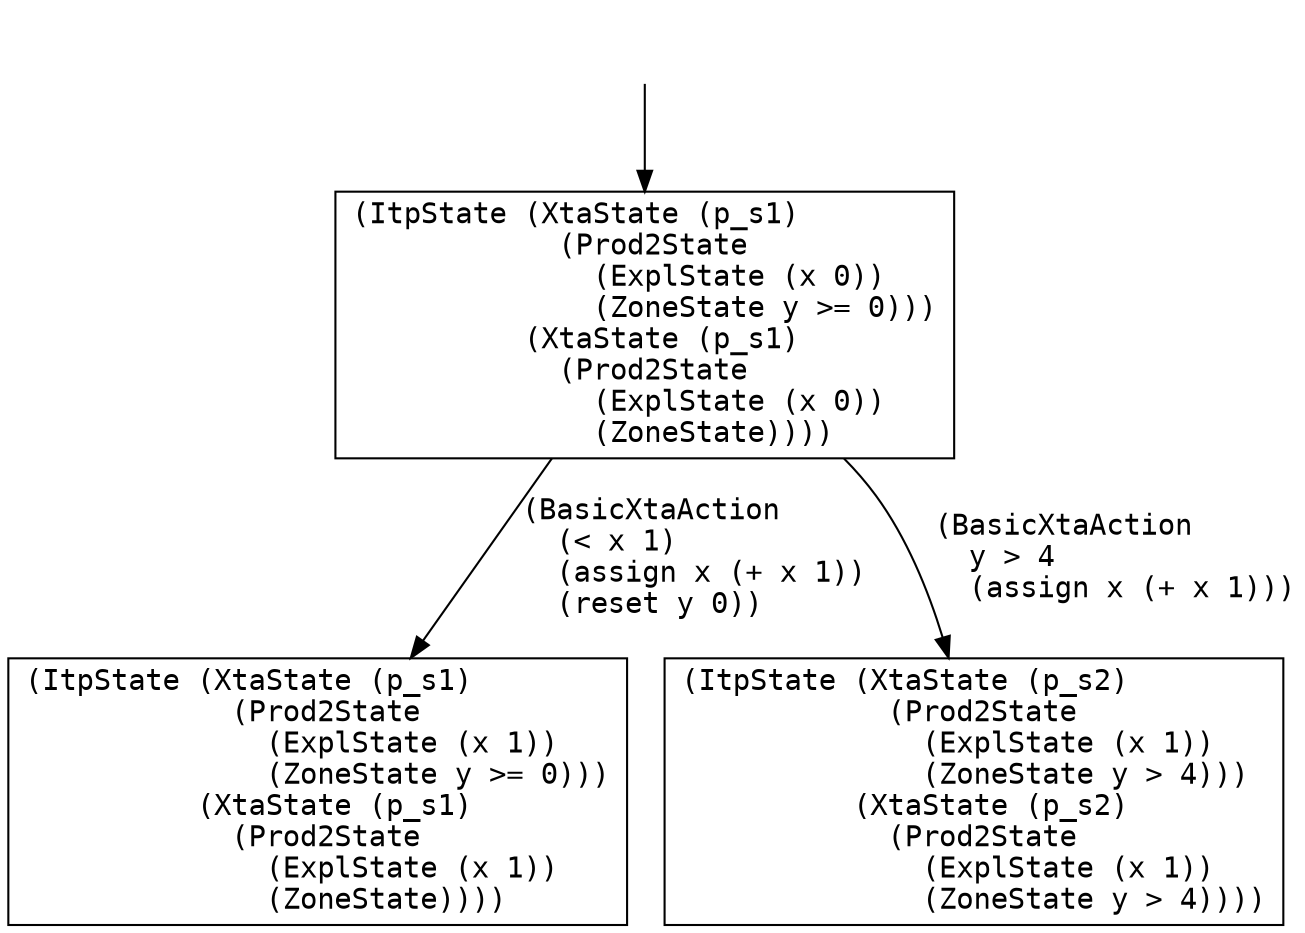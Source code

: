 digraph arg {
	label="";
		node_0 [label="(ItpState (XtaState (p_s1)\l            (Prod2State\l              (ExplState (x 0))\l              (ZoneState y >= 0)))\l          (XtaState (p_s1)\l            (Prod2State\l              (ExplState (x 0))\l              (ZoneState))))\l",style="solid,filled",fontname="courier",fillcolor="#FFFFFF",color="#000000",shape=rectangle];
		node_1 [label="(ItpState (XtaState (p_s1)\l            (Prod2State\l              (ExplState (x 1))\l              (ZoneState y >= 0)))\l          (XtaState (p_s1)\l            (Prod2State\l              (ExplState (x 1))\l              (ZoneState))))\l",style="solid,filled",fontname="courier",fillcolor="#FFFFFF",color="#000000",shape=rectangle];
		node_2 [label="(ItpState (XtaState (p_s2)\l            (Prod2State\l              (ExplState (x 1))\l              (ZoneState y > 4)))\l          (XtaState (p_s2)\l            (Prod2State\l              (ExplState (x 1))\l              (ZoneState y > 4))))\l",style="solid,filled",fontname="courier",fillcolor="#FFFFFF",color="#000000",shape=rectangle];
		phantom_init0 [label="\n",style="solid,filled",fillcolor="#FFFFFF",color="#FFFFFF",shape=ellipse];
	node_0 -> node_1 [label="(BasicXtaAction\l  (< x 1)\l  (assign x (+ x 1))\l  (reset y 0))\l",color="#000000",style=solid,fontname="courier"];
	node_0 -> node_2 [label="(BasicXtaAction\l  y > 4\l  (assign x (+ x 1)))\l",color="#000000",style=solid,fontname="courier"];
	phantom_init0 -> node_0 [label="\n",color="#000000",style=solid];
}